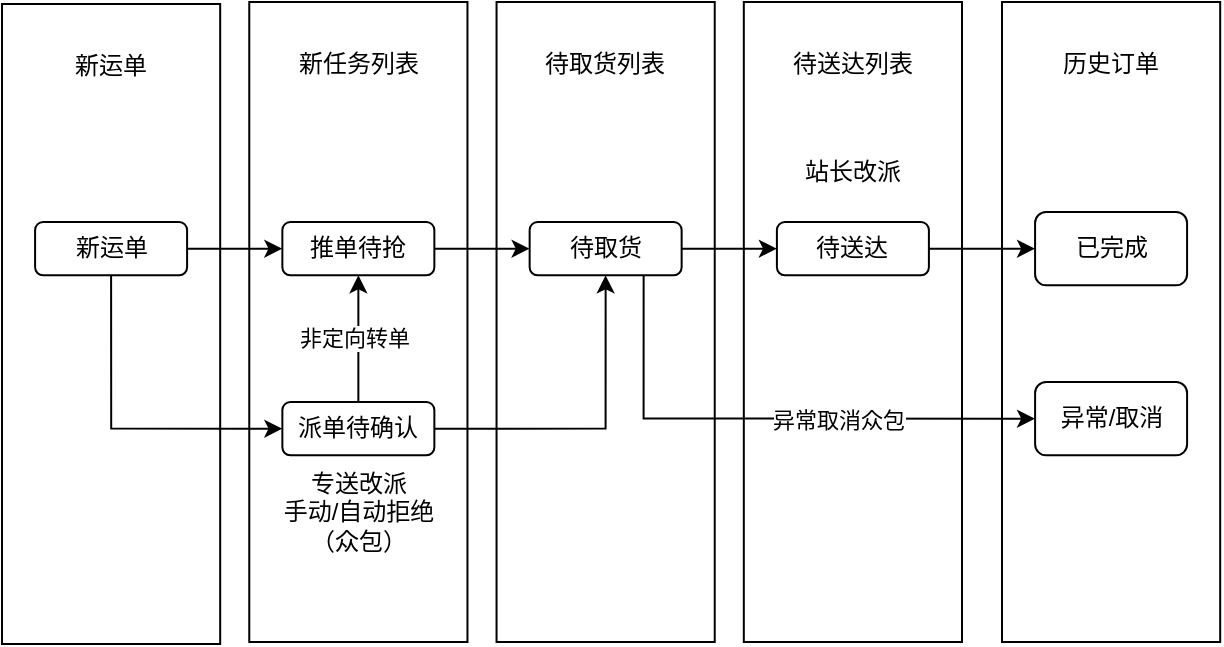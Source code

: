 <mxfile version="24.4.9" type="github" pages="2">
  <diagram name="第 1 页" id="SflQOrWPmLvVgYgXK1FL">
    <mxGraphModel dx="1066" dy="617" grid="1" gridSize="10" guides="1" tooltips="1" connect="1" arrows="1" fold="1" page="1" pageScale="1" pageWidth="827" pageHeight="1169" math="0" shadow="0">
      <root>
        <mxCell id="0" />
        <mxCell id="1" parent="0" />
        <mxCell id="EbQ0bD7Sx69nWCIX-Ivi-5" value="" style="group" vertex="1" connectable="0" parent="1">
          <mxGeometry x="90" y="300" width="480" height="320" as="geometry" />
        </mxCell>
        <mxCell id="EbQ0bD7Sx69nWCIX-Ivi-1" value="新运单&lt;div&gt;&lt;br&gt;&lt;/div&gt;&lt;div&gt;&lt;br&gt;&lt;/div&gt;&lt;div&gt;&lt;br&gt;&lt;/div&gt;&lt;div&gt;&lt;br&gt;&lt;/div&gt;&lt;div&gt;&lt;br&gt;&lt;/div&gt;&lt;div&gt;&lt;br&gt;&lt;/div&gt;&lt;div&gt;&lt;br&gt;&lt;/div&gt;&lt;div&gt;&lt;br&gt;&lt;/div&gt;&lt;div&gt;&lt;br&gt;&lt;/div&gt;&lt;div&gt;&lt;br&gt;&lt;/div&gt;&lt;div&gt;&lt;br&gt;&lt;/div&gt;&lt;div&gt;&lt;br&gt;&lt;/div&gt;&lt;div&gt;&lt;br&gt;&lt;/div&gt;&lt;div&gt;&lt;br&gt;&lt;/div&gt;&lt;div&gt;&lt;br&gt;&lt;/div&gt;&lt;div&gt;&lt;br&gt;&lt;/div&gt;&lt;div&gt;&lt;br&gt;&lt;/div&gt;&lt;div&gt;&lt;br&gt;&lt;/div&gt;" style="rounded=0;whiteSpace=wrap;html=1;" vertex="1" parent="EbQ0bD7Sx69nWCIX-Ivi-5">
          <mxGeometry y="1" width="109.091" height="320" as="geometry" />
        </mxCell>
        <mxCell id="EbQ0bD7Sx69nWCIX-Ivi-2" value="新任务列表&lt;div&gt;&lt;br&gt;&lt;/div&gt;&lt;div&gt;&lt;br&gt;&lt;/div&gt;&lt;div&gt;&lt;br&gt;&lt;/div&gt;&lt;div&gt;&lt;br&gt;&lt;/div&gt;&lt;div&gt;&lt;br&gt;&lt;/div&gt;&lt;div&gt;&lt;br&gt;&lt;/div&gt;&lt;div&gt;&lt;br&gt;&lt;/div&gt;&lt;div&gt;&lt;br&gt;&lt;/div&gt;&lt;div&gt;&lt;br&gt;&lt;/div&gt;&lt;div&gt;&lt;br&gt;&lt;/div&gt;&lt;div&gt;&lt;br&gt;&lt;/div&gt;&lt;div&gt;&lt;br&gt;&lt;/div&gt;&lt;div&gt;&lt;br&gt;&lt;/div&gt;&lt;div&gt;&lt;br&gt;&lt;/div&gt;&lt;div&gt;&lt;br&gt;&lt;/div&gt;&lt;div&gt;&lt;br&gt;&lt;/div&gt;&lt;div&gt;&lt;br&gt;&lt;/div&gt;&lt;div&gt;&lt;br&gt;&lt;/div&gt;" style="rounded=0;whiteSpace=wrap;html=1;" vertex="1" parent="EbQ0bD7Sx69nWCIX-Ivi-5">
          <mxGeometry x="123.636" width="109.091" height="320" as="geometry" />
        </mxCell>
        <mxCell id="EbQ0bD7Sx69nWCIX-Ivi-3" value="待取货列表&lt;div&gt;&lt;br&gt;&lt;/div&gt;&lt;div&gt;&lt;br&gt;&lt;/div&gt;&lt;div&gt;&lt;br&gt;&lt;/div&gt;&lt;div&gt;&lt;br&gt;&lt;/div&gt;&lt;div&gt;&lt;br&gt;&lt;/div&gt;&lt;div&gt;&lt;br&gt;&lt;/div&gt;&lt;div&gt;&lt;br&gt;&lt;/div&gt;&lt;div&gt;&lt;br&gt;&lt;/div&gt;&lt;div&gt;&lt;br&gt;&lt;/div&gt;&lt;div&gt;&lt;br&gt;&lt;/div&gt;&lt;div&gt;&lt;br&gt;&lt;/div&gt;&lt;div&gt;&lt;br&gt;&lt;/div&gt;&lt;div&gt;&lt;br&gt;&lt;/div&gt;&lt;div&gt;&lt;br&gt;&lt;/div&gt;&lt;div&gt;&lt;br&gt;&lt;/div&gt;&lt;div&gt;&lt;br&gt;&lt;/div&gt;&lt;div&gt;&lt;br&gt;&lt;/div&gt;&lt;div&gt;&lt;br&gt;&lt;/div&gt;" style="rounded=0;whiteSpace=wrap;html=1;" vertex="1" parent="EbQ0bD7Sx69nWCIX-Ivi-5">
          <mxGeometry x="247.273" width="109.091" height="320" as="geometry" />
        </mxCell>
        <mxCell id="EbQ0bD7Sx69nWCIX-Ivi-4" value="待送达列表&lt;div&gt;&lt;br&gt;&lt;/div&gt;&lt;div&gt;&lt;br&gt;&lt;/div&gt;&lt;div&gt;&lt;br&gt;&lt;/div&gt;&lt;div&gt;&lt;br&gt;&lt;/div&gt;&lt;div&gt;&lt;br&gt;&lt;/div&gt;&lt;div&gt;&lt;br&gt;&lt;/div&gt;&lt;div&gt;&lt;br&gt;&lt;/div&gt;&lt;div&gt;&lt;br&gt;&lt;/div&gt;&lt;div&gt;&lt;br&gt;&lt;/div&gt;&lt;div&gt;&lt;br&gt;&lt;/div&gt;&lt;div&gt;&lt;br&gt;&lt;/div&gt;&lt;div&gt;&lt;br&gt;&lt;/div&gt;&lt;div&gt;&lt;br&gt;&lt;/div&gt;&lt;div&gt;&lt;br&gt;&lt;/div&gt;&lt;div&gt;&lt;br&gt;&lt;/div&gt;&lt;div&gt;&lt;br&gt;&lt;/div&gt;&lt;div&gt;&lt;br&gt;&lt;/div&gt;&lt;div&gt;&lt;br&gt;&lt;/div&gt;" style="rounded=0;whiteSpace=wrap;html=1;" vertex="1" parent="EbQ0bD7Sx69nWCIX-Ivi-5">
          <mxGeometry x="370.909" width="109.091" height="320" as="geometry" />
        </mxCell>
        <mxCell id="EbQ0bD7Sx69nWCIX-Ivi-12" value="" style="edgeStyle=orthogonalEdgeStyle;rounded=0;orthogonalLoop=1;jettySize=auto;html=1;" edge="1" parent="EbQ0bD7Sx69nWCIX-Ivi-5" source="EbQ0bD7Sx69nWCIX-Ivi-7" target="EbQ0bD7Sx69nWCIX-Ivi-8">
          <mxGeometry relative="1" as="geometry" />
        </mxCell>
        <mxCell id="EbQ0bD7Sx69nWCIX-Ivi-18" style="edgeStyle=orthogonalEdgeStyle;rounded=0;orthogonalLoop=1;jettySize=auto;html=1;entryX=0;entryY=0.5;entryDx=0;entryDy=0;exitX=0.5;exitY=1;exitDx=0;exitDy=0;" edge="1" parent="EbQ0bD7Sx69nWCIX-Ivi-5" source="EbQ0bD7Sx69nWCIX-Ivi-7" target="EbQ0bD7Sx69nWCIX-Ivi-16">
          <mxGeometry relative="1" as="geometry" />
        </mxCell>
        <mxCell id="EbQ0bD7Sx69nWCIX-Ivi-7" value="新运单" style="rounded=1;whiteSpace=wrap;html=1;" vertex="1" parent="EbQ0bD7Sx69nWCIX-Ivi-5">
          <mxGeometry x="16.55" y="110" width="76" height="26.667" as="geometry" />
        </mxCell>
        <mxCell id="EbQ0bD7Sx69nWCIX-Ivi-13" value="" style="edgeStyle=orthogonalEdgeStyle;rounded=0;orthogonalLoop=1;jettySize=auto;html=1;" edge="1" parent="EbQ0bD7Sx69nWCIX-Ivi-5" source="EbQ0bD7Sx69nWCIX-Ivi-8" target="EbQ0bD7Sx69nWCIX-Ivi-9">
          <mxGeometry relative="1" as="geometry" />
        </mxCell>
        <mxCell id="EbQ0bD7Sx69nWCIX-Ivi-8" value="推单待抢" style="rounded=1;whiteSpace=wrap;html=1;" vertex="1" parent="EbQ0bD7Sx69nWCIX-Ivi-5">
          <mxGeometry x="140.18" y="110" width="76" height="26.667" as="geometry" />
        </mxCell>
        <mxCell id="EbQ0bD7Sx69nWCIX-Ivi-14" value="" style="edgeStyle=orthogonalEdgeStyle;rounded=0;orthogonalLoop=1;jettySize=auto;html=1;" edge="1" parent="EbQ0bD7Sx69nWCIX-Ivi-5" source="EbQ0bD7Sx69nWCIX-Ivi-9" target="EbQ0bD7Sx69nWCIX-Ivi-10">
          <mxGeometry relative="1" as="geometry" />
        </mxCell>
        <mxCell id="EbQ0bD7Sx69nWCIX-Ivi-9" value="待取货" style="rounded=1;whiteSpace=wrap;html=1;" vertex="1" parent="EbQ0bD7Sx69nWCIX-Ivi-5">
          <mxGeometry x="263.82" y="110" width="76" height="26.67" as="geometry" />
        </mxCell>
        <mxCell id="EbQ0bD7Sx69nWCIX-Ivi-10" value="待&lt;span style=&quot;color: rgba(0, 0, 0, 0); font-family: monospace; font-size: 0px; text-align: start; text-wrap: nowrap;&quot;&gt;%3CmxGraphModel%3E%3Croot%3E%3CmxCell%20id%3D%220%22%2F%3E%3CmxCell%20id%3D%221%22%20parent%3D%220%22%2F%3E%3CmxCell%20id%3D%222%22%20value%3D%22%E5%BE%85%E5%8F%96%E8%B4%A7%22%20style%3D%22rounded%3D1%3BwhiteSpace%3Dwrap%3Bhtml%3D1%3B%22%20vertex%3D%221%22%20parent%3D%221%22%3E%3CmxGeometry%20x%3D%22273.82%22%20y%3D%22460%22%20width%3D%2276%22%20height%3D%2240%22%20as%3D%22geometry%22%2F%3E%3C%2FmxCell%3E%3C%2Froot%3E%3C%2FmxGraphModel%3E&lt;/span&gt;送达" style="rounded=1;whiteSpace=wrap;html=1;" vertex="1" parent="EbQ0bD7Sx69nWCIX-Ivi-5">
          <mxGeometry x="387.45" y="110" width="76" height="26.667" as="geometry" />
        </mxCell>
        <mxCell id="EbQ0bD7Sx69nWCIX-Ivi-19" value="" style="edgeStyle=orthogonalEdgeStyle;rounded=0;orthogonalLoop=1;jettySize=auto;html=1;entryX=0.5;entryY=1;entryDx=0;entryDy=0;exitX=1;exitY=0.5;exitDx=0;exitDy=0;" edge="1" parent="EbQ0bD7Sx69nWCIX-Ivi-5" source="EbQ0bD7Sx69nWCIX-Ivi-16" target="EbQ0bD7Sx69nWCIX-Ivi-9">
          <mxGeometry relative="1" as="geometry">
            <Array as="points">
              <mxPoint x="302" y="213" />
            </Array>
          </mxGeometry>
        </mxCell>
        <mxCell id="EbQ0bD7Sx69nWCIX-Ivi-20" value="" style="edgeStyle=orthogonalEdgeStyle;rounded=0;orthogonalLoop=1;jettySize=auto;html=1;" edge="1" parent="EbQ0bD7Sx69nWCIX-Ivi-5" source="EbQ0bD7Sx69nWCIX-Ivi-16" target="EbQ0bD7Sx69nWCIX-Ivi-8">
          <mxGeometry relative="1" as="geometry" />
        </mxCell>
        <mxCell id="EbQ0bD7Sx69nWCIX-Ivi-21" value="非定向转单" style="edgeLabel;html=1;align=center;verticalAlign=middle;resizable=0;points=[];" vertex="1" connectable="0" parent="EbQ0bD7Sx69nWCIX-Ivi-20">
          <mxGeometry x="0.017" y="2" relative="1" as="geometry">
            <mxPoint as="offset" />
          </mxGeometry>
        </mxCell>
        <mxCell id="EbQ0bD7Sx69nWCIX-Ivi-16" value="派单待确认" style="rounded=1;whiteSpace=wrap;html=1;" vertex="1" parent="EbQ0bD7Sx69nWCIX-Ivi-5">
          <mxGeometry x="140.18" y="200" width="76" height="26.667" as="geometry" />
        </mxCell>
        <mxCell id="EbQ0bD7Sx69nWCIX-Ivi-26" value="专送改派&lt;div&gt;手动/自动拒绝&lt;/div&gt;&lt;div&gt;（众包）&lt;/div&gt;" style="text;html=1;align=center;verticalAlign=middle;resizable=0;points=[];autosize=1;strokeColor=none;fillColor=none;" vertex="1" parent="EbQ0bD7Sx69nWCIX-Ivi-5">
          <mxGeometry x="128.18" y="225" width="100" height="60" as="geometry" />
        </mxCell>
        <mxCell id="EbQ0bD7Sx69nWCIX-Ivi-28" value="站长改派" style="text;html=1;align=center;verticalAlign=middle;resizable=0;points=[];autosize=1;strokeColor=none;fillColor=none;" vertex="1" parent="EbQ0bD7Sx69nWCIX-Ivi-5">
          <mxGeometry x="390.45" y="70" width="70" height="30" as="geometry" />
        </mxCell>
        <mxCell id="EbQ0bD7Sx69nWCIX-Ivi-6" value="历史订单&lt;div&gt;&lt;br&gt;&lt;/div&gt;&lt;div&gt;&lt;br&gt;&lt;/div&gt;&lt;div&gt;&lt;br&gt;&lt;/div&gt;&lt;div&gt;&lt;br&gt;&lt;/div&gt;&lt;div&gt;&lt;br&gt;&lt;/div&gt;&lt;div&gt;&lt;br&gt;&lt;/div&gt;&lt;div&gt;&lt;br&gt;&lt;/div&gt;&lt;div&gt;&lt;br&gt;&lt;/div&gt;&lt;div&gt;&lt;br&gt;&lt;/div&gt;&lt;div&gt;&lt;br&gt;&lt;/div&gt;&lt;div&gt;&lt;br&gt;&lt;/div&gt;&lt;div&gt;&lt;br&gt;&lt;/div&gt;&lt;div&gt;&lt;br&gt;&lt;/div&gt;&lt;div&gt;&lt;br&gt;&lt;/div&gt;&lt;div&gt;&lt;br&gt;&lt;/div&gt;&lt;div&gt;&lt;br&gt;&lt;/div&gt;&lt;div&gt;&lt;br&gt;&lt;/div&gt;&lt;div&gt;&lt;br&gt;&lt;/div&gt;" style="rounded=0;whiteSpace=wrap;html=1;" vertex="1" parent="1">
          <mxGeometry x="590" y="300" width="109.09" height="320" as="geometry" />
        </mxCell>
        <mxCell id="EbQ0bD7Sx69nWCIX-Ivi-11" value="已完成" style="rounded=1;whiteSpace=wrap;html=1;" vertex="1" parent="1">
          <mxGeometry x="606.54" y="405" width="76" height="36.67" as="geometry" />
        </mxCell>
        <mxCell id="EbQ0bD7Sx69nWCIX-Ivi-15" value="" style="edgeStyle=orthogonalEdgeStyle;rounded=0;orthogonalLoop=1;jettySize=auto;html=1;" edge="1" parent="1" source="EbQ0bD7Sx69nWCIX-Ivi-10" target="EbQ0bD7Sx69nWCIX-Ivi-11">
          <mxGeometry relative="1" as="geometry" />
        </mxCell>
        <mxCell id="EbQ0bD7Sx69nWCIX-Ivi-29" value="异常/取消" style="rounded=1;whiteSpace=wrap;html=1;" vertex="1" parent="1">
          <mxGeometry x="606.55" y="490" width="76" height="36.67" as="geometry" />
        </mxCell>
        <mxCell id="EbQ0bD7Sx69nWCIX-Ivi-30" style="edgeStyle=orthogonalEdgeStyle;rounded=0;orthogonalLoop=1;jettySize=auto;html=1;exitX=0.75;exitY=1;exitDx=0;exitDy=0;entryX=0;entryY=0.5;entryDx=0;entryDy=0;" edge="1" parent="1" source="EbQ0bD7Sx69nWCIX-Ivi-9" target="EbQ0bD7Sx69nWCIX-Ivi-29">
          <mxGeometry relative="1" as="geometry" />
        </mxCell>
        <mxCell id="EbQ0bD7Sx69nWCIX-Ivi-31" value="异常取消众包" style="edgeLabel;html=1;align=center;verticalAlign=middle;resizable=0;points=[];" vertex="1" connectable="0" parent="EbQ0bD7Sx69nWCIX-Ivi-30">
          <mxGeometry x="0.259" relative="1" as="geometry">
            <mxPoint as="offset" />
          </mxGeometry>
        </mxCell>
      </root>
    </mxGraphModel>
  </diagram>
  <diagram id="iwNeED0nPP1XsK-rDgaW" name="第 2 页">
    <mxGraphModel grid="1" page="1" gridSize="10" guides="1" tooltips="1" connect="1" arrows="1" fold="1" pageScale="1" pageWidth="827" pageHeight="1169" math="0" shadow="0">
      <root>
        <mxCell id="0" />
        <mxCell id="1" parent="0" />
      </root>
    </mxGraphModel>
  </diagram>
</mxfile>
